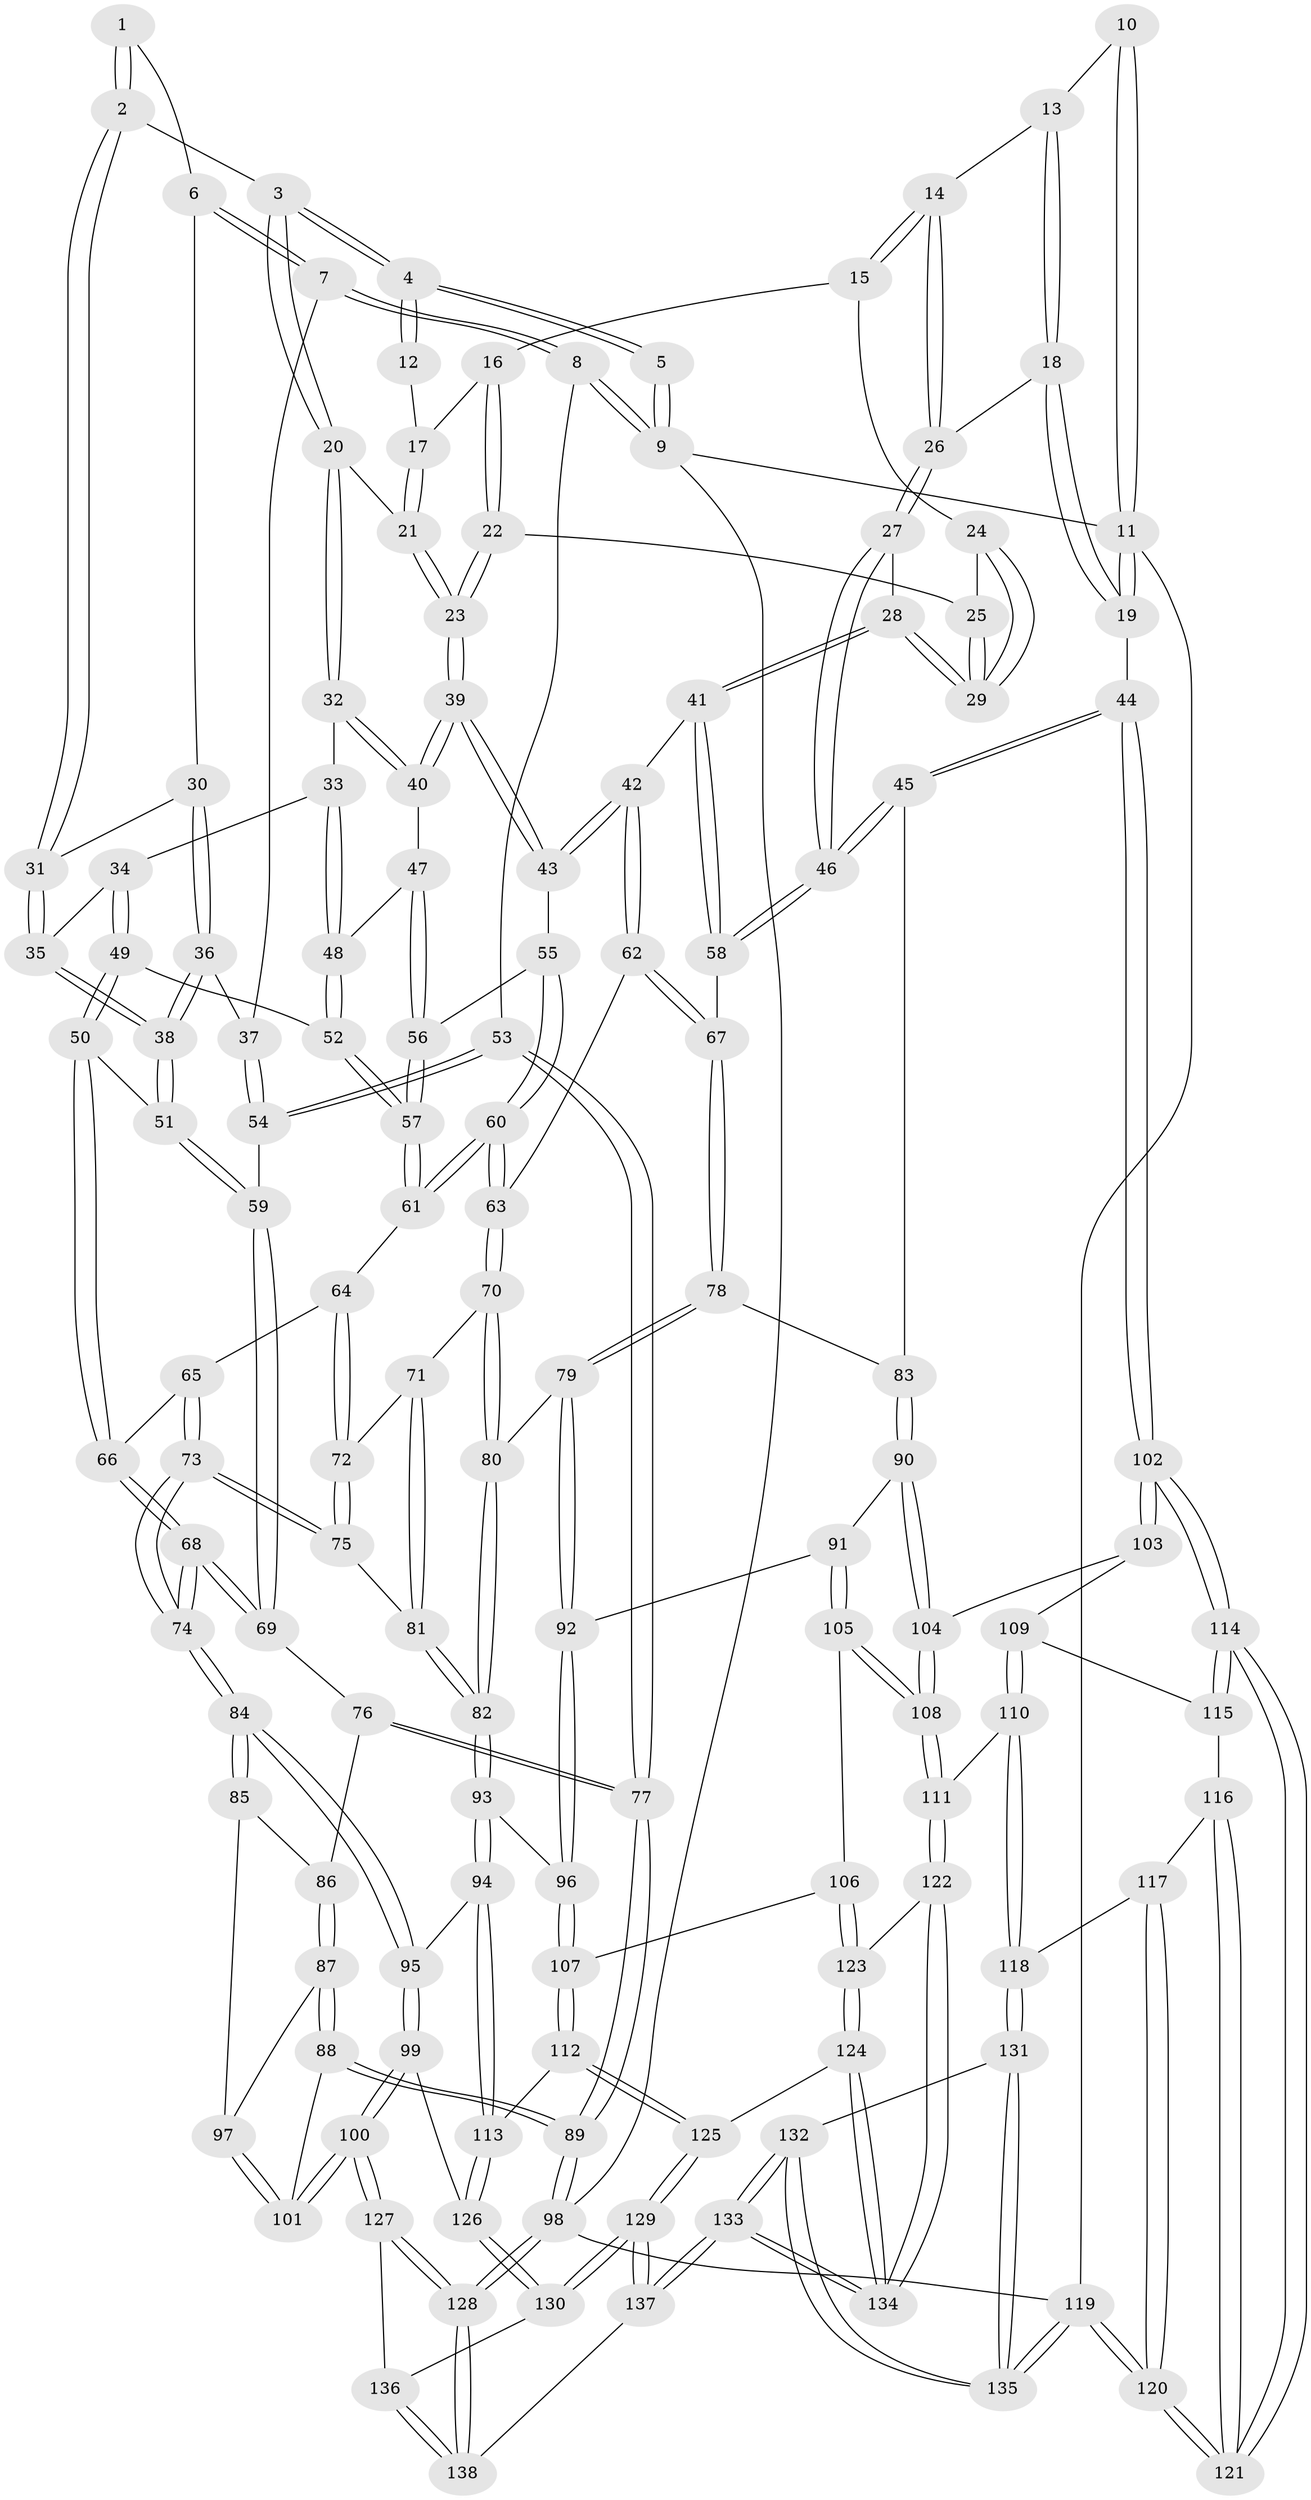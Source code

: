 // coarse degree distribution, {3: 0.37681159420289856, 4: 0.5797101449275363, 2: 0.028985507246376812, 6: 0.014492753623188406}
// Generated by graph-tools (version 1.1) at 2025/38/03/04/25 23:38:24]
// undirected, 138 vertices, 342 edges
graph export_dot {
  node [color=gray90,style=filled];
  1 [pos="+0.16995716420537255+0"];
  2 [pos="+0.3138782059844792+0.08214150813512426"];
  3 [pos="+0.4594745786114808+0"];
  4 [pos="+0.46660966594083714+0"];
  5 [pos="+0.13983931309905473+0"];
  6 [pos="+0.17485713497316802+0.08650732987170792"];
  7 [pos="+0.10741817805125181+0.11512034594101017"];
  8 [pos="+0+0"];
  9 [pos="+0+0"];
  10 [pos="+0.8915315532419186+0"];
  11 [pos="+1+0"];
  12 [pos="+0.7751114651762435+0"];
  13 [pos="+0.8981002394628124+0"];
  14 [pos="+0.8617049866221969+0.08552052025075349"];
  15 [pos="+0.8215189351245704+0.08971408201464537"];
  16 [pos="+0.7520810513127993+0.061647981429105395"];
  17 [pos="+0.7458503233376977+0.047315886587268104"];
  18 [pos="+0.9759610464097548+0.10513480627910875"];
  19 [pos="+1+0.09566136619146"];
  20 [pos="+0.47715249856216874+0.0014624649208213444"];
  21 [pos="+0.611538551598972+0.09475568459515799"];
  22 [pos="+0.7335945048473441+0.16367126684314431"];
  23 [pos="+0.6711660827519792+0.18427800578673884"];
  24 [pos="+0.8147356504057819+0.10320803196269357"];
  25 [pos="+0.7373861843057806+0.16495612075226498"];
  26 [pos="+0.9036561540656601+0.1612234905288373"];
  27 [pos="+0.890619759235008+0.22590933433869148"];
  28 [pos="+0.8224221554750799+0.21149786977317575"];
  29 [pos="+0.7995918791139401+0.19486066682252895"];
  30 [pos="+0.2397539409349709+0.1096248095004933"];
  31 [pos="+0.29700061638038316+0.09711980723725454"];
  32 [pos="+0.4768413272757966+0.013113928823499684"];
  33 [pos="+0.36974149100131015+0.22696460096228177"];
  34 [pos="+0.34477385561244916+0.2346812133109029"];
  35 [pos="+0.3250970008150292+0.2215811251774551"];
  36 [pos="+0.20480682482979526+0.2566593422604248"];
  37 [pos="+0.08544366272835234+0.21243342800158346"];
  38 [pos="+0.20721918218462354+0.25978895375446737"];
  39 [pos="+0.6493014419907968+0.24690570429954034"];
  40 [pos="+0.502820831794802+0.22477309200455364"];
  41 [pos="+0.7101691686739502+0.31258343264128213"];
  42 [pos="+0.6918811835011538+0.31408381647338457"];
  43 [pos="+0.6612885183332972+0.28602400347203943"];
  44 [pos="+1+0.45809401714171827"];
  45 [pos="+1+0.42832027558928976"];
  46 [pos="+0.9757456269403286+0.3682200600985602"];
  47 [pos="+0.5017562871862479+0.2264353279167868"];
  48 [pos="+0.4693476537631316+0.25299132705552785"];
  49 [pos="+0.3469987687086001+0.33152750772500306"];
  50 [pos="+0.3151091638405081+0.36478162037744666"];
  51 [pos="+0.2196618724768423+0.34317225230638965"];
  52 [pos="+0.44401834908904864+0.3250509586682348"];
  53 [pos="+0+0.3267217748552576"];
  54 [pos="+0+0.2778518252286264"];
  55 [pos="+0.5747808850870745+0.344418293473168"];
  56 [pos="+0.548087602405904+0.3260016688012166"];
  57 [pos="+0.4582346443729133+0.3487190422873024"];
  58 [pos="+0.9026051822171792+0.3756138291822062"];
  59 [pos="+0.1838622665056135+0.3783661508742282"];
  60 [pos="+0.556225800542773+0.42316966172165926"];
  61 [pos="+0.46490323504085784+0.37573752286568596"];
  62 [pos="+0.6855209679110896+0.43443597037830517"];
  63 [pos="+0.5622781537361792+0.4371092168651468"];
  64 [pos="+0.4314676365121503+0.42132895260010966"];
  65 [pos="+0.3798671282257597+0.42350158830702034"];
  66 [pos="+0.3186465673461446+0.3742221227273829"];
  67 [pos="+0.7148065472078928+0.4693369890657828"];
  68 [pos="+0.28493234612898743+0.5134603628962162"];
  69 [pos="+0.16491800969331621+0.4353365838997114"];
  70 [pos="+0.5561390582197071+0.4515480426883513"];
  71 [pos="+0.5142163333479939+0.4796583468198247"];
  72 [pos="+0.43759446709852057+0.4370336044594389"];
  73 [pos="+0.36379689838392026+0.5500520325344036"];
  74 [pos="+0.31482939477929933+0.5771422792735296"];
  75 [pos="+0.4205877280557342+0.5404273319434654"];
  76 [pos="+0.11156607947837931+0.4777403724727911"];
  77 [pos="+0+0.47584678264099345"];
  78 [pos="+0.7169391167556307+0.5106871288287146"];
  79 [pos="+0.704211842462656+0.5292607308216623"];
  80 [pos="+0.6011007473826082+0.5620537553861487"];
  81 [pos="+0.46658362384782687+0.5483509981924733"];
  82 [pos="+0.5464697299119906+0.6466419009234664"];
  83 [pos="+0.804555473370423+0.5482833278335312"];
  84 [pos="+0.2881701197373437+0.6412092906874758"];
  85 [pos="+0.1932310148327707+0.6033679120648788"];
  86 [pos="+0.14264923696595988+0.5429937699696397"];
  87 [pos="+0.04360769018460067+0.6453285738045783"];
  88 [pos="+0+0.6647106541678766"];
  89 [pos="+0+0.6605770838283392"];
  90 [pos="+0.8146057536329402+0.6513950286915524"];
  91 [pos="+0.7365865323967645+0.6533160061730352"];
  92 [pos="+0.7123008055682049+0.6295394591666887"];
  93 [pos="+0.547562909687124+0.6641858430796248"];
  94 [pos="+0.5022049927544897+0.6915092482244991"];
  95 [pos="+0.3019580103709285+0.7177421870736995"];
  96 [pos="+0.5621889995445265+0.6737319403266907"];
  97 [pos="+0.09372136433531363+0.6498503713005207"];
  98 [pos="+0+1"];
  99 [pos="+0.2741621900405036+0.7950630560822249"];
  100 [pos="+0.2516063526217236+0.8173538494263273"];
  101 [pos="+0.20392970145298572+0.7879657414341615"];
  102 [pos="+1+0.48846911183324404"];
  103 [pos="+0.9581965465777021+0.646010746462066"];
  104 [pos="+0.858202730743379+0.6814897122989312"];
  105 [pos="+0.7160770875386901+0.7176650629272828"];
  106 [pos="+0.6478248453591692+0.7503193114329397"];
  107 [pos="+0.6110822586192591+0.7403527331589688"];
  108 [pos="+0.819145053481643+0.8003781938756667"];
  109 [pos="+0.9476802601633818+0.7583953310002438"];
  110 [pos="+0.838354621283259+0.8352989845770971"];
  111 [pos="+0.8204944189359098+0.8259728838880382"];
  112 [pos="+0.571575718530961+0.851191706659084"];
  113 [pos="+0.4906269457100604+0.8391603788878994"];
  114 [pos="+1+0.8617025289621127"];
  115 [pos="+0.9547121736596266+0.7710702948247279"];
  116 [pos="+0.9593223724432034+0.8452462332992611"];
  117 [pos="+0.8688418176475686+0.8456966037574208"];
  118 [pos="+0.8500085787441422+0.8442842794548467"];
  119 [pos="+1+1"];
  120 [pos="+1+1"];
  121 [pos="+1+1"];
  122 [pos="+0.7843783282252604+0.8467088398720163"];
  123 [pos="+0.7161401317364177+0.8489339699808501"];
  124 [pos="+0.6771079881016425+0.881034676131556"];
  125 [pos="+0.6090368376623775+0.9101958182185532"];
  126 [pos="+0.4475464989490339+0.8619652931634278"];
  127 [pos="+0.23033188575660343+0.8674882309702886"];
  128 [pos="+0+1"];
  129 [pos="+0.5945041669844398+0.9662790539080383"];
  130 [pos="+0.46365228698921773+0.939900599492142"];
  131 [pos="+0.8583578650862708+0.8741056022546158"];
  132 [pos="+0.834212274080835+1"];
  133 [pos="+0.768801471875262+1"];
  134 [pos="+0.7593227025137539+1"];
  135 [pos="+1+1"];
  136 [pos="+0.4406607021660855+0.9732686141912829"];
  137 [pos="+0.6582575450670993+1"];
  138 [pos="+0.37496380339916296+1"];
  1 -- 2;
  1 -- 2;
  1 -- 6;
  2 -- 3;
  2 -- 31;
  2 -- 31;
  3 -- 4;
  3 -- 4;
  3 -- 20;
  3 -- 20;
  4 -- 5;
  4 -- 5;
  4 -- 12;
  4 -- 12;
  5 -- 9;
  5 -- 9;
  6 -- 7;
  6 -- 7;
  6 -- 30;
  7 -- 8;
  7 -- 8;
  7 -- 37;
  8 -- 9;
  8 -- 9;
  8 -- 53;
  9 -- 11;
  9 -- 98;
  10 -- 11;
  10 -- 11;
  10 -- 13;
  11 -- 19;
  11 -- 19;
  11 -- 119;
  12 -- 17;
  13 -- 14;
  13 -- 18;
  13 -- 18;
  14 -- 15;
  14 -- 15;
  14 -- 26;
  14 -- 26;
  15 -- 16;
  15 -- 24;
  16 -- 17;
  16 -- 22;
  16 -- 22;
  17 -- 21;
  17 -- 21;
  18 -- 19;
  18 -- 19;
  18 -- 26;
  19 -- 44;
  20 -- 21;
  20 -- 32;
  20 -- 32;
  21 -- 23;
  21 -- 23;
  22 -- 23;
  22 -- 23;
  22 -- 25;
  23 -- 39;
  23 -- 39;
  24 -- 25;
  24 -- 29;
  24 -- 29;
  25 -- 29;
  25 -- 29;
  26 -- 27;
  26 -- 27;
  27 -- 28;
  27 -- 46;
  27 -- 46;
  28 -- 29;
  28 -- 29;
  28 -- 41;
  28 -- 41;
  30 -- 31;
  30 -- 36;
  30 -- 36;
  31 -- 35;
  31 -- 35;
  32 -- 33;
  32 -- 40;
  32 -- 40;
  33 -- 34;
  33 -- 48;
  33 -- 48;
  34 -- 35;
  34 -- 49;
  34 -- 49;
  35 -- 38;
  35 -- 38;
  36 -- 37;
  36 -- 38;
  36 -- 38;
  37 -- 54;
  37 -- 54;
  38 -- 51;
  38 -- 51;
  39 -- 40;
  39 -- 40;
  39 -- 43;
  39 -- 43;
  40 -- 47;
  41 -- 42;
  41 -- 58;
  41 -- 58;
  42 -- 43;
  42 -- 43;
  42 -- 62;
  42 -- 62;
  43 -- 55;
  44 -- 45;
  44 -- 45;
  44 -- 102;
  44 -- 102;
  45 -- 46;
  45 -- 46;
  45 -- 83;
  46 -- 58;
  46 -- 58;
  47 -- 48;
  47 -- 56;
  47 -- 56;
  48 -- 52;
  48 -- 52;
  49 -- 50;
  49 -- 50;
  49 -- 52;
  50 -- 51;
  50 -- 66;
  50 -- 66;
  51 -- 59;
  51 -- 59;
  52 -- 57;
  52 -- 57;
  53 -- 54;
  53 -- 54;
  53 -- 77;
  53 -- 77;
  54 -- 59;
  55 -- 56;
  55 -- 60;
  55 -- 60;
  56 -- 57;
  56 -- 57;
  57 -- 61;
  57 -- 61;
  58 -- 67;
  59 -- 69;
  59 -- 69;
  60 -- 61;
  60 -- 61;
  60 -- 63;
  60 -- 63;
  61 -- 64;
  62 -- 63;
  62 -- 67;
  62 -- 67;
  63 -- 70;
  63 -- 70;
  64 -- 65;
  64 -- 72;
  64 -- 72;
  65 -- 66;
  65 -- 73;
  65 -- 73;
  66 -- 68;
  66 -- 68;
  67 -- 78;
  67 -- 78;
  68 -- 69;
  68 -- 69;
  68 -- 74;
  68 -- 74;
  69 -- 76;
  70 -- 71;
  70 -- 80;
  70 -- 80;
  71 -- 72;
  71 -- 81;
  71 -- 81;
  72 -- 75;
  72 -- 75;
  73 -- 74;
  73 -- 74;
  73 -- 75;
  73 -- 75;
  74 -- 84;
  74 -- 84;
  75 -- 81;
  76 -- 77;
  76 -- 77;
  76 -- 86;
  77 -- 89;
  77 -- 89;
  78 -- 79;
  78 -- 79;
  78 -- 83;
  79 -- 80;
  79 -- 92;
  79 -- 92;
  80 -- 82;
  80 -- 82;
  81 -- 82;
  81 -- 82;
  82 -- 93;
  82 -- 93;
  83 -- 90;
  83 -- 90;
  84 -- 85;
  84 -- 85;
  84 -- 95;
  84 -- 95;
  85 -- 86;
  85 -- 97;
  86 -- 87;
  86 -- 87;
  87 -- 88;
  87 -- 88;
  87 -- 97;
  88 -- 89;
  88 -- 89;
  88 -- 101;
  89 -- 98;
  89 -- 98;
  90 -- 91;
  90 -- 104;
  90 -- 104;
  91 -- 92;
  91 -- 105;
  91 -- 105;
  92 -- 96;
  92 -- 96;
  93 -- 94;
  93 -- 94;
  93 -- 96;
  94 -- 95;
  94 -- 113;
  94 -- 113;
  95 -- 99;
  95 -- 99;
  96 -- 107;
  96 -- 107;
  97 -- 101;
  97 -- 101;
  98 -- 128;
  98 -- 128;
  98 -- 119;
  99 -- 100;
  99 -- 100;
  99 -- 126;
  100 -- 101;
  100 -- 101;
  100 -- 127;
  100 -- 127;
  102 -- 103;
  102 -- 103;
  102 -- 114;
  102 -- 114;
  103 -- 104;
  103 -- 109;
  104 -- 108;
  104 -- 108;
  105 -- 106;
  105 -- 108;
  105 -- 108;
  106 -- 107;
  106 -- 123;
  106 -- 123;
  107 -- 112;
  107 -- 112;
  108 -- 111;
  108 -- 111;
  109 -- 110;
  109 -- 110;
  109 -- 115;
  110 -- 111;
  110 -- 118;
  110 -- 118;
  111 -- 122;
  111 -- 122;
  112 -- 113;
  112 -- 125;
  112 -- 125;
  113 -- 126;
  113 -- 126;
  114 -- 115;
  114 -- 115;
  114 -- 121;
  114 -- 121;
  115 -- 116;
  116 -- 117;
  116 -- 121;
  116 -- 121;
  117 -- 118;
  117 -- 120;
  117 -- 120;
  118 -- 131;
  118 -- 131;
  119 -- 120;
  119 -- 120;
  119 -- 135;
  119 -- 135;
  120 -- 121;
  120 -- 121;
  122 -- 123;
  122 -- 134;
  122 -- 134;
  123 -- 124;
  123 -- 124;
  124 -- 125;
  124 -- 134;
  124 -- 134;
  125 -- 129;
  125 -- 129;
  126 -- 130;
  126 -- 130;
  127 -- 128;
  127 -- 128;
  127 -- 136;
  128 -- 138;
  128 -- 138;
  129 -- 130;
  129 -- 130;
  129 -- 137;
  129 -- 137;
  130 -- 136;
  131 -- 132;
  131 -- 135;
  131 -- 135;
  132 -- 133;
  132 -- 133;
  132 -- 135;
  132 -- 135;
  133 -- 134;
  133 -- 134;
  133 -- 137;
  133 -- 137;
  136 -- 138;
  136 -- 138;
  137 -- 138;
}

